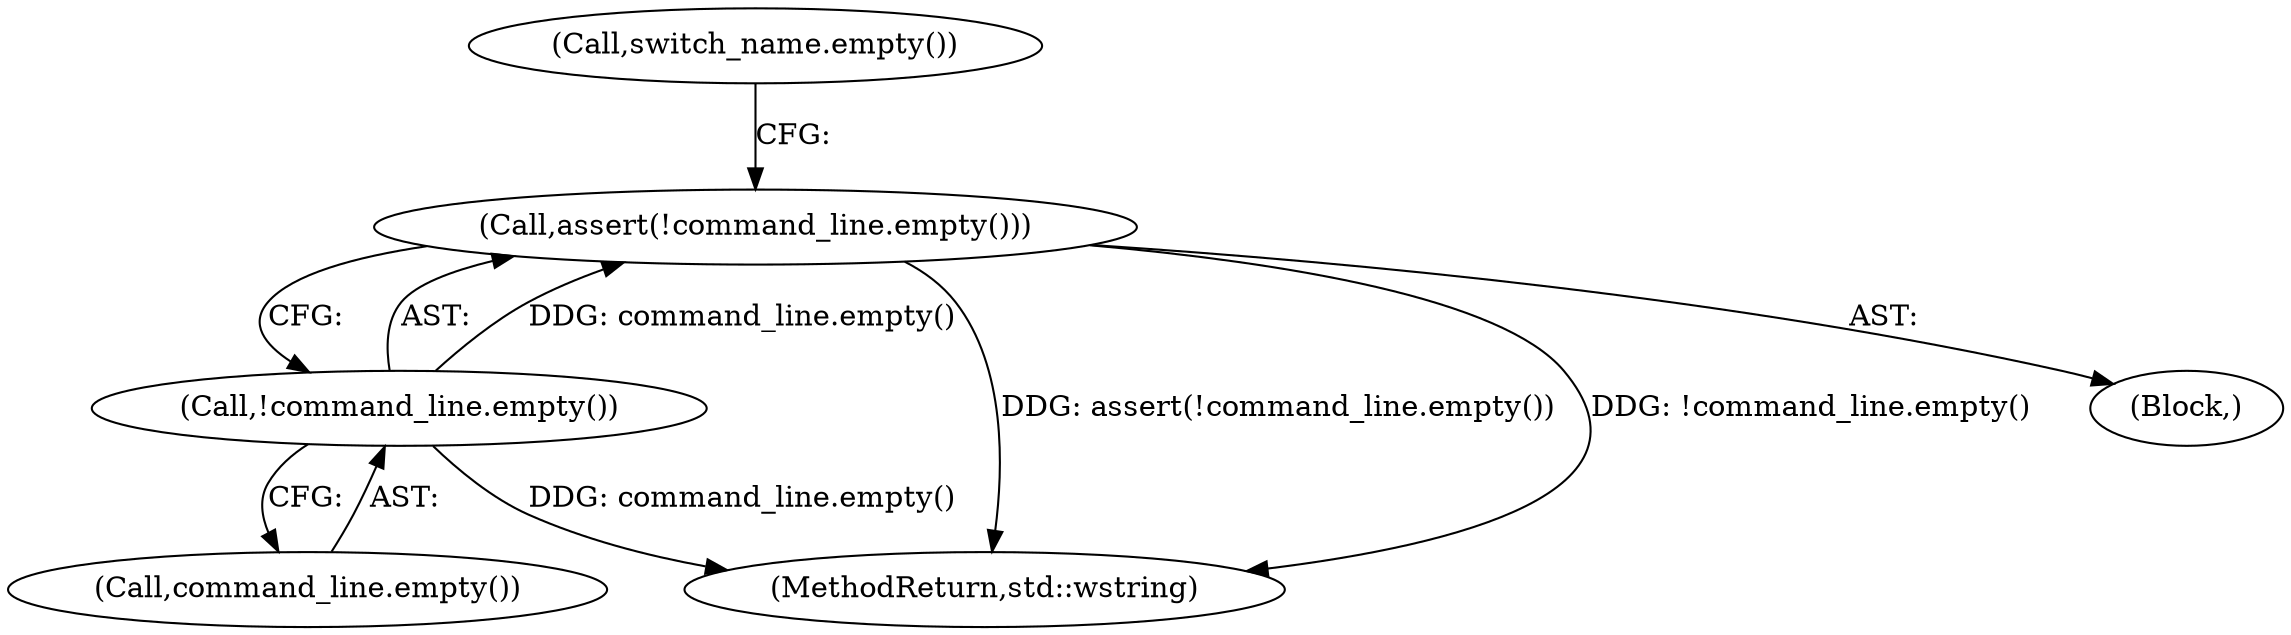 digraph "0_Chrome_08965161257ab9aeef9a3548c1cd1a44525dc562@API" {
"1000105" [label="(Call,assert(!command_line.empty()))"];
"1000106" [label="(Call,!command_line.empty())"];
"1000105" [label="(Call,assert(!command_line.empty()))"];
"1000155" [label="(MethodReturn,std::wstring)"];
"1000110" [label="(Call,switch_name.empty())"];
"1000107" [label="(Call,command_line.empty())"];
"1000103" [label="(Block,)"];
"1000106" [label="(Call,!command_line.empty())"];
"1000105" -> "1000103"  [label="AST: "];
"1000105" -> "1000106"  [label="CFG: "];
"1000106" -> "1000105"  [label="AST: "];
"1000110" -> "1000105"  [label="CFG: "];
"1000105" -> "1000155"  [label="DDG: assert(!command_line.empty())"];
"1000105" -> "1000155"  [label="DDG: !command_line.empty()"];
"1000106" -> "1000105"  [label="DDG: command_line.empty()"];
"1000106" -> "1000107"  [label="CFG: "];
"1000107" -> "1000106"  [label="AST: "];
"1000106" -> "1000155"  [label="DDG: command_line.empty()"];
}
